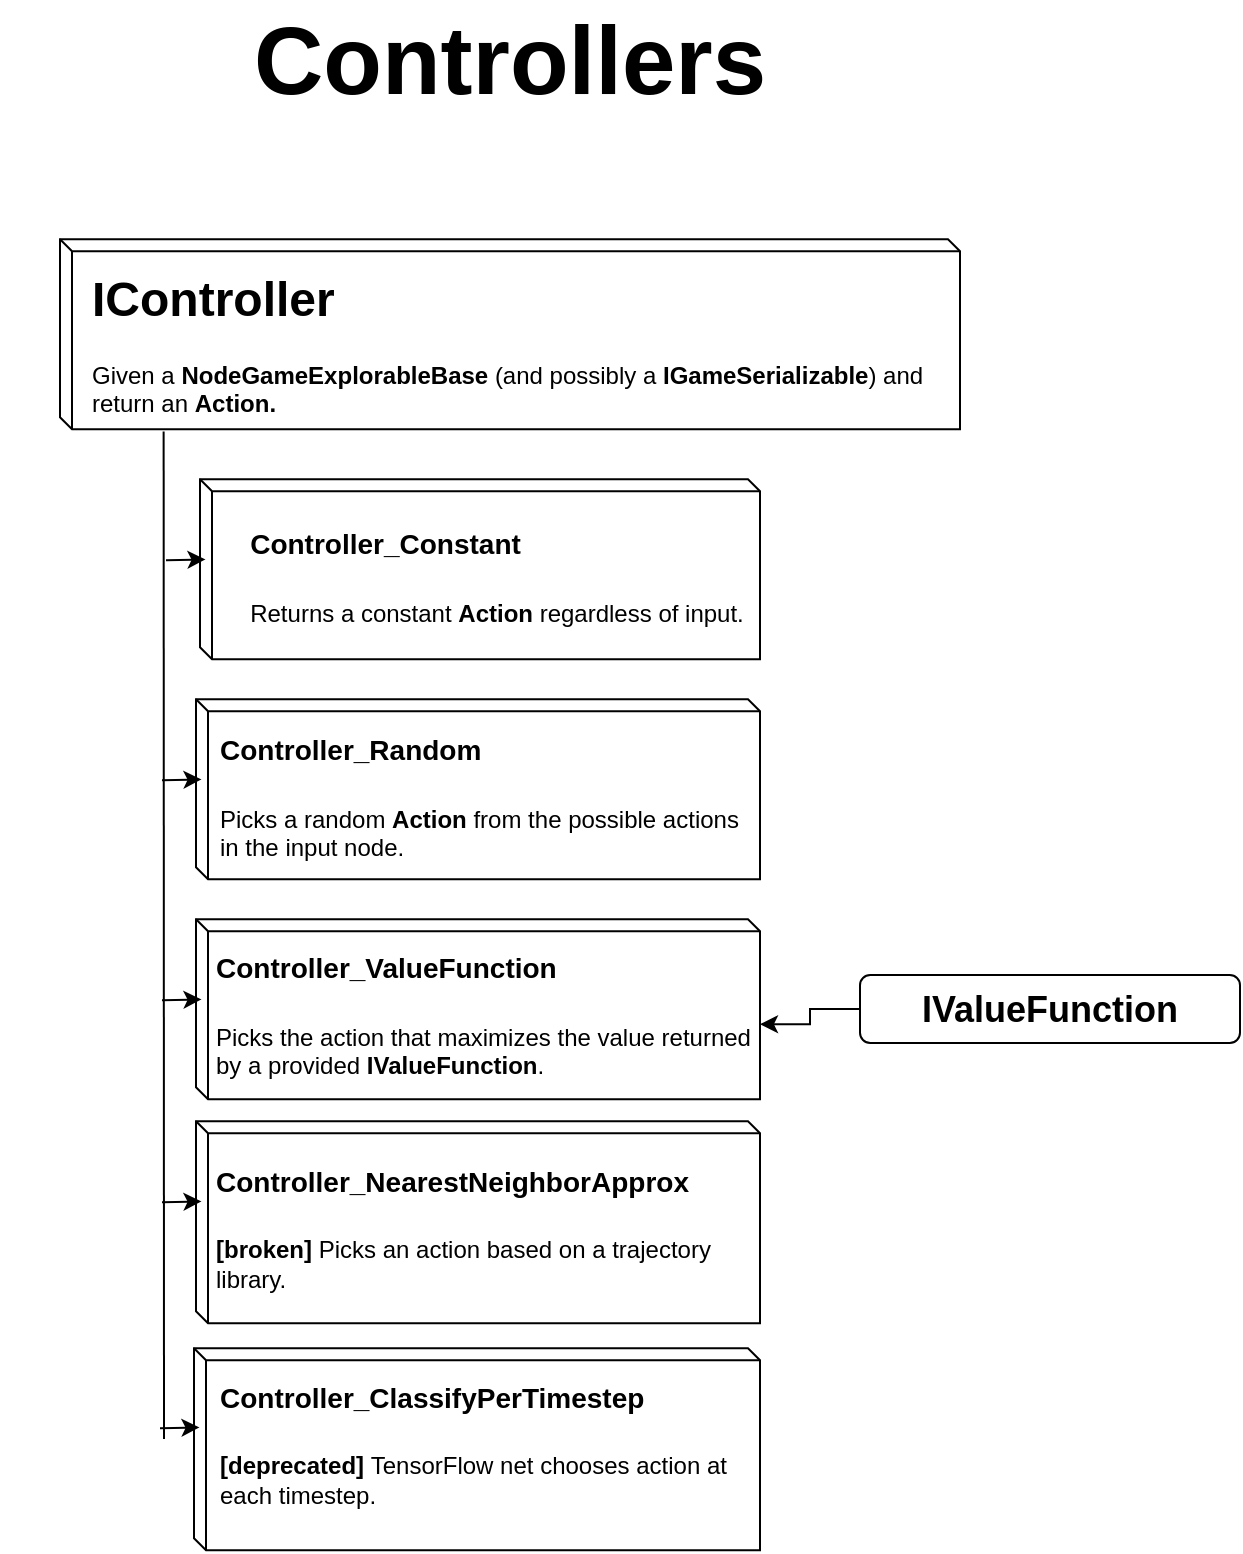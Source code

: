 <mxfile version="10.7.7" type="device"><diagram id="AF_7_-2BnhjiYclOq_Yz" name="Page-1"><mxGraphModel dx="8139" dy="1608" grid="1" gridSize="10" guides="1" tooltips="1" connect="1" arrows="1" fold="1" page="1" pageScale="1" pageWidth="291" pageHeight="413" math="0" shadow="0"><root><mxCell id="0"/><mxCell id="1" parent="0"/><mxCell id="rNFjRSn2rp-Con2Pfxj7-1" value="&lt;font style=&quot;font-size: 48px&quot;&gt;&lt;b&gt;Controllers&lt;/b&gt;&lt;/font&gt;" style="text;html=1;strokeColor=none;fillColor=none;align=center;verticalAlign=middle;whiteSpace=wrap;rounded=0;" vertex="1" parent="1"><mxGeometry x="-3373" y="1258.5" width="510" height="40" as="geometry"/></mxCell><mxCell id="rNFjRSn2rp-Con2Pfxj7-2" value="" style="shape=cube;whiteSpace=wrap;html=1;boundedLbl=1;backgroundOutline=1;size=6;" vertex="1" parent="1"><mxGeometry x="-3343" y="1368.618" width="450" height="95" as="geometry"/></mxCell><mxCell id="rNFjRSn2rp-Con2Pfxj7-3" value="&lt;h1&gt;IController&lt;/h1&gt;&lt;p&gt;Given a &lt;b&gt;NodeGameExplorableBase &lt;/b&gt;(and possibly a &lt;b&gt;IGameSerializable&lt;/b&gt;) and return an &lt;b&gt;Action.&lt;/b&gt;&lt;/p&gt;&lt;p&gt;&lt;br&gt;&lt;/p&gt;&lt;p&gt;&lt;b&gt;&lt;br&gt;&lt;/b&gt;&lt;/p&gt;" style="text;html=1;strokeColor=none;fillColor=none;spacing=5;spacingTop=-20;whiteSpace=wrap;overflow=hidden;rounded=0;" vertex="1" parent="1"><mxGeometry x="-3332" y="1378.618" width="439" height="85" as="geometry"/></mxCell><mxCell id="rNFjRSn2rp-Con2Pfxj7-4" value="" style="shape=cube;whiteSpace=wrap;html=1;boundedLbl=1;backgroundOutline=1;size=6;" vertex="1" parent="1"><mxGeometry x="-3273" y="1488.618" width="280" height="90" as="geometry"/></mxCell><mxCell id="rNFjRSn2rp-Con2Pfxj7-5" value="" style="endArrow=classic;html=1;entryX=0;entryY=0;entryDx=0;entryDy=39.5;entryPerimeter=0;" edge="1" parent="1"><mxGeometry width="50" height="50" relative="1" as="geometry"><mxPoint x="-3290" y="1529.118" as="sourcePoint"/><mxPoint x="-3270.235" y="1528.706" as="targetPoint"/></mxGeometry></mxCell><mxCell id="rNFjRSn2rp-Con2Pfxj7-6" value="" style="shape=cube;whiteSpace=wrap;html=1;boundedLbl=1;backgroundOutline=1;size=6;" vertex="1" parent="1"><mxGeometry x="-3275" y="1598.618" width="282" height="90" as="geometry"/></mxCell><mxCell id="rNFjRSn2rp-Con2Pfxj7-7" value="" style="endArrow=classic;html=1;entryX=0;entryY=0;entryDx=0;entryDy=39.5;entryPerimeter=0;" edge="1" parent="1"><mxGeometry width="50" height="50" relative="1" as="geometry"><mxPoint x="-3292" y="1639.118" as="sourcePoint"/><mxPoint x="-3272.235" y="1638.706" as="targetPoint"/></mxGeometry></mxCell><mxCell id="rNFjRSn2rp-Con2Pfxj7-8" value="" style="shape=cube;whiteSpace=wrap;html=1;boundedLbl=1;backgroundOutline=1;size=6;" vertex="1" parent="1"><mxGeometry x="-3275" y="1708.618" width="282" height="90" as="geometry"/></mxCell><mxCell id="rNFjRSn2rp-Con2Pfxj7-9" value="" style="endArrow=classic;html=1;entryX=0;entryY=0;entryDx=0;entryDy=39.5;entryPerimeter=0;" edge="1" parent="1"><mxGeometry width="50" height="50" relative="1" as="geometry"><mxPoint x="-3292" y="1749.118" as="sourcePoint"/><mxPoint x="-3272.235" y="1748.706" as="targetPoint"/></mxGeometry></mxCell><mxCell id="rNFjRSn2rp-Con2Pfxj7-10" value="&lt;div style=&quot;text-align: left&quot;&gt;&lt;h1&gt;&lt;span style=&quot;font-size: 14px&quot;&gt;Controller_Random&lt;/span&gt;&lt;/h1&gt;&lt;/div&gt;&lt;div style=&quot;text-align: left&quot;&gt;Picks a random &lt;b&gt;Action&lt;/b&gt;&amp;nbsp;from the possible actions in the input node.&lt;/div&gt;" style="text;html=1;strokeColor=none;fillColor=none;align=center;verticalAlign=middle;whiteSpace=wrap;rounded=0;" vertex="1" parent="1"><mxGeometry x="-3264" y="1609.618" width="271" height="50" as="geometry"/></mxCell><mxCell id="rNFjRSn2rp-Con2Pfxj7-11" value="&lt;div style=&quot;text-align: left&quot;&gt;&lt;h1&gt;&lt;span style=&quot;font-size: 14px&quot;&gt;Controller_ValueFunction&lt;/span&gt;&lt;/h1&gt;&lt;/div&gt;&lt;div style=&quot;text-align: left&quot;&gt;Picks the action that maximizes the value returned by a provided &lt;b&gt;IValueFunction&lt;/b&gt;.&lt;/div&gt;" style="text;html=1;strokeColor=none;fillColor=none;align=center;verticalAlign=middle;whiteSpace=wrap;rounded=0;" vertex="1" parent="1"><mxGeometry x="-3266" y="1708.618" width="273" height="70" as="geometry"/></mxCell><mxCell id="rNFjRSn2rp-Con2Pfxj7-12" value="" style="shape=cube;whiteSpace=wrap;html=1;boundedLbl=1;backgroundOutline=1;size=6;" vertex="1" parent="1"><mxGeometry x="-3275" y="1809.618" width="282" height="101" as="geometry"/></mxCell><mxCell id="rNFjRSn2rp-Con2Pfxj7-13" value="" style="endArrow=classic;html=1;entryX=0;entryY=0;entryDx=0;entryDy=39.5;entryPerimeter=0;" edge="1" parent="1"><mxGeometry width="50" height="50" relative="1" as="geometry"><mxPoint x="-3292" y="1850.118" as="sourcePoint"/><mxPoint x="-3272.235" y="1849.706" as="targetPoint"/></mxGeometry></mxCell><mxCell id="rNFjRSn2rp-Con2Pfxj7-14" value="&lt;div style=&quot;text-align: left&quot;&gt;&lt;h1&gt;&lt;span style=&quot;font-size: 14px&quot;&gt;Controller_NearestNeighborApprox&lt;/span&gt;&lt;/h1&gt;&lt;/div&gt;&lt;div style=&quot;text-align: left&quot;&gt;&lt;b&gt;[broken]&lt;/b&gt;&amp;nbsp;Picks an action based on a trajectory library.&lt;/div&gt;&lt;div style=&quot;text-align: left&quot;&gt;&lt;b&gt;&lt;br&gt;&lt;/b&gt;&lt;/div&gt;" style="text;html=1;strokeColor=none;fillColor=none;align=center;verticalAlign=middle;whiteSpace=wrap;rounded=0;" vertex="1" parent="1"><mxGeometry x="-3266" y="1821.618" width="274" height="73" as="geometry"/></mxCell><mxCell id="rNFjRSn2rp-Con2Pfxj7-15" value="" style="shape=cube;whiteSpace=wrap;html=1;boundedLbl=1;backgroundOutline=1;size=6;" vertex="1" parent="1"><mxGeometry x="-3276" y="1923.118" width="283" height="101" as="geometry"/></mxCell><mxCell id="rNFjRSn2rp-Con2Pfxj7-16" value="" style="endArrow=classic;html=1;entryX=0;entryY=0;entryDx=0;entryDy=39.5;entryPerimeter=0;" edge="1" parent="1"><mxGeometry width="50" height="50" relative="1" as="geometry"><mxPoint x="-3293.0" y="1963.118" as="sourcePoint"/><mxPoint x="-3273.235" y="1962.706" as="targetPoint"/></mxGeometry></mxCell><mxCell id="rNFjRSn2rp-Con2Pfxj7-17" value="&lt;div style=&quot;text-align: left&quot;&gt;&lt;h1&gt;&lt;span style=&quot;font-size: 14px&quot;&gt;Controller_ClassifyPerTimestep&lt;/span&gt;&lt;/h1&gt;&lt;/div&gt;&lt;div style=&quot;text-align: left&quot;&gt;&lt;b&gt;[deprecated]&amp;nbsp;&lt;/b&gt;TensorFlow net chooses action at each timestep.&lt;/div&gt;&lt;div style=&quot;text-align: left&quot;&gt;&lt;b&gt;&lt;br&gt;&lt;/b&gt;&lt;/div&gt;" style="text;html=1;strokeColor=none;fillColor=none;align=center;verticalAlign=middle;whiteSpace=wrap;rounded=0;" vertex="1" parent="1"><mxGeometry x="-3264" y="1929.618" width="275" height="73" as="geometry"/></mxCell><mxCell id="rNFjRSn2rp-Con2Pfxj7-18" value="" style="endArrow=none;html=1;entryX=0.093;entryY=1.013;entryDx=0;entryDy=0;entryPerimeter=0;" edge="1" parent="1" target="rNFjRSn2rp-Con2Pfxj7-3"><mxGeometry width="50" height="50" relative="1" as="geometry"><mxPoint x="-3291" y="1968.5" as="sourcePoint"/><mxPoint x="-3282" y="1478.5" as="targetPoint"/></mxGeometry></mxCell><mxCell id="rNFjRSn2rp-Con2Pfxj7-19" value="&lt;div style=&quot;text-align: left&quot;&gt;&lt;h1&gt;&lt;span style=&quot;font-size: 14px&quot;&gt;Controller_Constant&lt;/span&gt;&lt;/h1&gt;&lt;/div&gt;&lt;div style=&quot;text-align: left&quot;&gt;Returns a constant &lt;b&gt;Action &lt;/b&gt;regardless of input.&lt;/div&gt;" style="text;html=1;strokeColor=none;fillColor=none;align=center;verticalAlign=middle;whiteSpace=wrap;rounded=0;" vertex="1" parent="1"><mxGeometry x="-3260" y="1499.618" width="271" height="50" as="geometry"/></mxCell><mxCell id="rNFjRSn2rp-Con2Pfxj7-20" style="edgeStyle=orthogonalEdgeStyle;rounded=0;orthogonalLoop=1;jettySize=auto;html=1;exitX=0;exitY=0.5;exitDx=0;exitDy=0;entryX=1;entryY=0.75;entryDx=0;entryDy=0;" edge="1" parent="1" source="rNFjRSn2rp-Con2Pfxj7-21" target="rNFjRSn2rp-Con2Pfxj7-11"><mxGeometry relative="1" as="geometry"/></mxCell><mxCell id="rNFjRSn2rp-Con2Pfxj7-21" value="&lt;span style=&quot;font-size: 18px&quot;&gt;&lt;b&gt;IValueFunction&lt;br&gt;&lt;/b&gt;&lt;/span&gt;" style="rounded=1;whiteSpace=wrap;html=1;" vertex="1" parent="1"><mxGeometry x="-2943" y="1736.5" width="190" height="34" as="geometry"/></mxCell></root></mxGraphModel></diagram></mxfile>